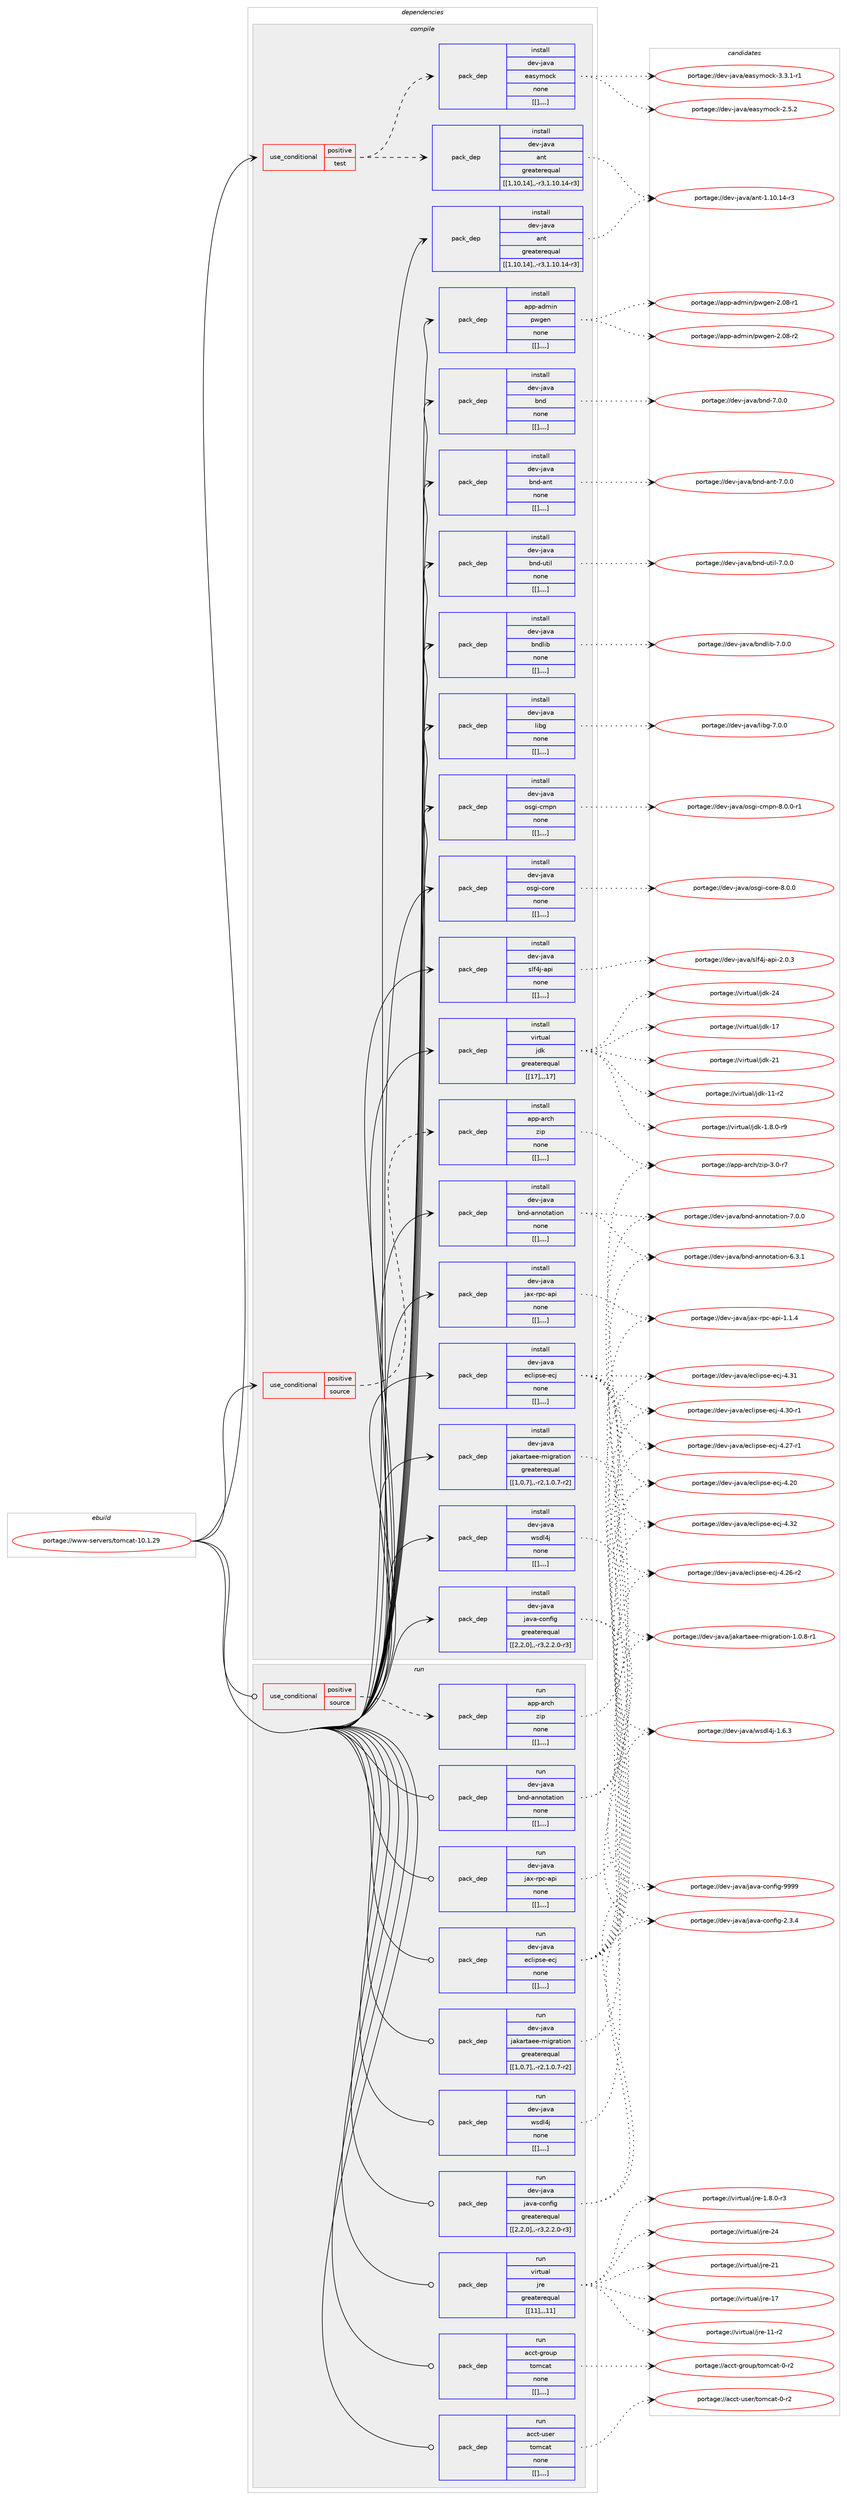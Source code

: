 digraph prolog {

# *************
# Graph options
# *************

newrank=true;
concentrate=true;
compound=true;
graph [rankdir=LR,fontname=Helvetica,fontsize=10,ranksep=1.5];#, ranksep=2.5, nodesep=0.2];
edge  [arrowhead=vee];
node  [fontname=Helvetica,fontsize=10];

# **********
# The ebuild
# **********

subgraph cluster_leftcol {
color=gray;
label=<<i>ebuild</i>>;
id [label="portage://www-servers/tomcat-10.1.29", color=red, width=4, href="../www-servers/tomcat-10.1.29.svg"];
}

# ****************
# The dependencies
# ****************

subgraph cluster_midcol {
color=gray;
label=<<i>dependencies</i>>;
subgraph cluster_compile {
fillcolor="#eeeeee";
style=filled;
label=<<i>compile</i>>;
subgraph cond125998 {
dependency473006 [label=<<TABLE BORDER="0" CELLBORDER="1" CELLSPACING="0" CELLPADDING="4"><TR><TD ROWSPAN="3" CELLPADDING="10">use_conditional</TD></TR><TR><TD>positive</TD></TR><TR><TD>source</TD></TR></TABLE>>, shape=none, color=red];
subgraph pack343502 {
dependency473007 [label=<<TABLE BORDER="0" CELLBORDER="1" CELLSPACING="0" CELLPADDING="4" WIDTH="220"><TR><TD ROWSPAN="6" CELLPADDING="30">pack_dep</TD></TR><TR><TD WIDTH="110">install</TD></TR><TR><TD>app-arch</TD></TR><TR><TD>zip</TD></TR><TR><TD>none</TD></TR><TR><TD>[[],,,,]</TD></TR></TABLE>>, shape=none, color=blue];
}
dependency473006:e -> dependency473007:w [weight=20,style="dashed",arrowhead="vee"];
}
id:e -> dependency473006:w [weight=20,style="solid",arrowhead="vee"];
subgraph cond125999 {
dependency473008 [label=<<TABLE BORDER="0" CELLBORDER="1" CELLSPACING="0" CELLPADDING="4"><TR><TD ROWSPAN="3" CELLPADDING="10">use_conditional</TD></TR><TR><TD>positive</TD></TR><TR><TD>test</TD></TR></TABLE>>, shape=none, color=red];
subgraph pack343503 {
dependency473009 [label=<<TABLE BORDER="0" CELLBORDER="1" CELLSPACING="0" CELLPADDING="4" WIDTH="220"><TR><TD ROWSPAN="6" CELLPADDING="30">pack_dep</TD></TR><TR><TD WIDTH="110">install</TD></TR><TR><TD>dev-java</TD></TR><TR><TD>ant</TD></TR><TR><TD>greaterequal</TD></TR><TR><TD>[[1,10,14],,-r3,1.10.14-r3]</TD></TR></TABLE>>, shape=none, color=blue];
}
dependency473008:e -> dependency473009:w [weight=20,style="dashed",arrowhead="vee"];
subgraph pack343504 {
dependency473010 [label=<<TABLE BORDER="0" CELLBORDER="1" CELLSPACING="0" CELLPADDING="4" WIDTH="220"><TR><TD ROWSPAN="6" CELLPADDING="30">pack_dep</TD></TR><TR><TD WIDTH="110">install</TD></TR><TR><TD>dev-java</TD></TR><TR><TD>easymock</TD></TR><TR><TD>none</TD></TR><TR><TD>[[],,,,]</TD></TR></TABLE>>, shape=none, color=blue];
}
dependency473008:e -> dependency473010:w [weight=20,style="dashed",arrowhead="vee"];
}
id:e -> dependency473008:w [weight=20,style="solid",arrowhead="vee"];
subgraph pack343505 {
dependency473011 [label=<<TABLE BORDER="0" CELLBORDER="1" CELLSPACING="0" CELLPADDING="4" WIDTH="220"><TR><TD ROWSPAN="6" CELLPADDING="30">pack_dep</TD></TR><TR><TD WIDTH="110">install</TD></TR><TR><TD>app-admin</TD></TR><TR><TD>pwgen</TD></TR><TR><TD>none</TD></TR><TR><TD>[[],,,,]</TD></TR></TABLE>>, shape=none, color=blue];
}
id:e -> dependency473011:w [weight=20,style="solid",arrowhead="vee"];
subgraph pack343506 {
dependency473012 [label=<<TABLE BORDER="0" CELLBORDER="1" CELLSPACING="0" CELLPADDING="4" WIDTH="220"><TR><TD ROWSPAN="6" CELLPADDING="30">pack_dep</TD></TR><TR><TD WIDTH="110">install</TD></TR><TR><TD>dev-java</TD></TR><TR><TD>ant</TD></TR><TR><TD>greaterequal</TD></TR><TR><TD>[[1,10,14],,-r3,1.10.14-r3]</TD></TR></TABLE>>, shape=none, color=blue];
}
id:e -> dependency473012:w [weight=20,style="solid",arrowhead="vee"];
subgraph pack343507 {
dependency473013 [label=<<TABLE BORDER="0" CELLBORDER="1" CELLSPACING="0" CELLPADDING="4" WIDTH="220"><TR><TD ROWSPAN="6" CELLPADDING="30">pack_dep</TD></TR><TR><TD WIDTH="110">install</TD></TR><TR><TD>dev-java</TD></TR><TR><TD>bnd</TD></TR><TR><TD>none</TD></TR><TR><TD>[[],,,,]</TD></TR></TABLE>>, shape=none, color=blue];
}
id:e -> dependency473013:w [weight=20,style="solid",arrowhead="vee"];
subgraph pack343508 {
dependency473014 [label=<<TABLE BORDER="0" CELLBORDER="1" CELLSPACING="0" CELLPADDING="4" WIDTH="220"><TR><TD ROWSPAN="6" CELLPADDING="30">pack_dep</TD></TR><TR><TD WIDTH="110">install</TD></TR><TR><TD>dev-java</TD></TR><TR><TD>bnd-annotation</TD></TR><TR><TD>none</TD></TR><TR><TD>[[],,,,]</TD></TR></TABLE>>, shape=none, color=blue];
}
id:e -> dependency473014:w [weight=20,style="solid",arrowhead="vee"];
subgraph pack343509 {
dependency473015 [label=<<TABLE BORDER="0" CELLBORDER="1" CELLSPACING="0" CELLPADDING="4" WIDTH="220"><TR><TD ROWSPAN="6" CELLPADDING="30">pack_dep</TD></TR><TR><TD WIDTH="110">install</TD></TR><TR><TD>dev-java</TD></TR><TR><TD>bnd-ant</TD></TR><TR><TD>none</TD></TR><TR><TD>[[],,,,]</TD></TR></TABLE>>, shape=none, color=blue];
}
id:e -> dependency473015:w [weight=20,style="solid",arrowhead="vee"];
subgraph pack343510 {
dependency473016 [label=<<TABLE BORDER="0" CELLBORDER="1" CELLSPACING="0" CELLPADDING="4" WIDTH="220"><TR><TD ROWSPAN="6" CELLPADDING="30">pack_dep</TD></TR><TR><TD WIDTH="110">install</TD></TR><TR><TD>dev-java</TD></TR><TR><TD>bnd-util</TD></TR><TR><TD>none</TD></TR><TR><TD>[[],,,,]</TD></TR></TABLE>>, shape=none, color=blue];
}
id:e -> dependency473016:w [weight=20,style="solid",arrowhead="vee"];
subgraph pack343511 {
dependency473017 [label=<<TABLE BORDER="0" CELLBORDER="1" CELLSPACING="0" CELLPADDING="4" WIDTH="220"><TR><TD ROWSPAN="6" CELLPADDING="30">pack_dep</TD></TR><TR><TD WIDTH="110">install</TD></TR><TR><TD>dev-java</TD></TR><TR><TD>bndlib</TD></TR><TR><TD>none</TD></TR><TR><TD>[[],,,,]</TD></TR></TABLE>>, shape=none, color=blue];
}
id:e -> dependency473017:w [weight=20,style="solid",arrowhead="vee"];
subgraph pack343512 {
dependency473018 [label=<<TABLE BORDER="0" CELLBORDER="1" CELLSPACING="0" CELLPADDING="4" WIDTH="220"><TR><TD ROWSPAN="6" CELLPADDING="30">pack_dep</TD></TR><TR><TD WIDTH="110">install</TD></TR><TR><TD>dev-java</TD></TR><TR><TD>eclipse-ecj</TD></TR><TR><TD>none</TD></TR><TR><TD>[[],,,,]</TD></TR></TABLE>>, shape=none, color=blue];
}
id:e -> dependency473018:w [weight=20,style="solid",arrowhead="vee"];
subgraph pack343513 {
dependency473019 [label=<<TABLE BORDER="0" CELLBORDER="1" CELLSPACING="0" CELLPADDING="4" WIDTH="220"><TR><TD ROWSPAN="6" CELLPADDING="30">pack_dep</TD></TR><TR><TD WIDTH="110">install</TD></TR><TR><TD>dev-java</TD></TR><TR><TD>jakartaee-migration</TD></TR><TR><TD>greaterequal</TD></TR><TR><TD>[[1,0,7],,-r2,1.0.7-r2]</TD></TR></TABLE>>, shape=none, color=blue];
}
id:e -> dependency473019:w [weight=20,style="solid",arrowhead="vee"];
subgraph pack343514 {
dependency473020 [label=<<TABLE BORDER="0" CELLBORDER="1" CELLSPACING="0" CELLPADDING="4" WIDTH="220"><TR><TD ROWSPAN="6" CELLPADDING="30">pack_dep</TD></TR><TR><TD WIDTH="110">install</TD></TR><TR><TD>dev-java</TD></TR><TR><TD>java-config</TD></TR><TR><TD>greaterequal</TD></TR><TR><TD>[[2,2,0],,-r3,2.2.0-r3]</TD></TR></TABLE>>, shape=none, color=blue];
}
id:e -> dependency473020:w [weight=20,style="solid",arrowhead="vee"];
subgraph pack343515 {
dependency473021 [label=<<TABLE BORDER="0" CELLBORDER="1" CELLSPACING="0" CELLPADDING="4" WIDTH="220"><TR><TD ROWSPAN="6" CELLPADDING="30">pack_dep</TD></TR><TR><TD WIDTH="110">install</TD></TR><TR><TD>dev-java</TD></TR><TR><TD>jax-rpc-api</TD></TR><TR><TD>none</TD></TR><TR><TD>[[],,,,]</TD></TR></TABLE>>, shape=none, color=blue];
}
id:e -> dependency473021:w [weight=20,style="solid",arrowhead="vee"];
subgraph pack343516 {
dependency473022 [label=<<TABLE BORDER="0" CELLBORDER="1" CELLSPACING="0" CELLPADDING="4" WIDTH="220"><TR><TD ROWSPAN="6" CELLPADDING="30">pack_dep</TD></TR><TR><TD WIDTH="110">install</TD></TR><TR><TD>dev-java</TD></TR><TR><TD>libg</TD></TR><TR><TD>none</TD></TR><TR><TD>[[],,,,]</TD></TR></TABLE>>, shape=none, color=blue];
}
id:e -> dependency473022:w [weight=20,style="solid",arrowhead="vee"];
subgraph pack343517 {
dependency473023 [label=<<TABLE BORDER="0" CELLBORDER="1" CELLSPACING="0" CELLPADDING="4" WIDTH="220"><TR><TD ROWSPAN="6" CELLPADDING="30">pack_dep</TD></TR><TR><TD WIDTH="110">install</TD></TR><TR><TD>dev-java</TD></TR><TR><TD>osgi-cmpn</TD></TR><TR><TD>none</TD></TR><TR><TD>[[],,,,]</TD></TR></TABLE>>, shape=none, color=blue];
}
id:e -> dependency473023:w [weight=20,style="solid",arrowhead="vee"];
subgraph pack343518 {
dependency473024 [label=<<TABLE BORDER="0" CELLBORDER="1" CELLSPACING="0" CELLPADDING="4" WIDTH="220"><TR><TD ROWSPAN="6" CELLPADDING="30">pack_dep</TD></TR><TR><TD WIDTH="110">install</TD></TR><TR><TD>dev-java</TD></TR><TR><TD>osgi-core</TD></TR><TR><TD>none</TD></TR><TR><TD>[[],,,,]</TD></TR></TABLE>>, shape=none, color=blue];
}
id:e -> dependency473024:w [weight=20,style="solid",arrowhead="vee"];
subgraph pack343519 {
dependency473025 [label=<<TABLE BORDER="0" CELLBORDER="1" CELLSPACING="0" CELLPADDING="4" WIDTH="220"><TR><TD ROWSPAN="6" CELLPADDING="30">pack_dep</TD></TR><TR><TD WIDTH="110">install</TD></TR><TR><TD>dev-java</TD></TR><TR><TD>slf4j-api</TD></TR><TR><TD>none</TD></TR><TR><TD>[[],,,,]</TD></TR></TABLE>>, shape=none, color=blue];
}
id:e -> dependency473025:w [weight=20,style="solid",arrowhead="vee"];
subgraph pack343520 {
dependency473026 [label=<<TABLE BORDER="0" CELLBORDER="1" CELLSPACING="0" CELLPADDING="4" WIDTH="220"><TR><TD ROWSPAN="6" CELLPADDING="30">pack_dep</TD></TR><TR><TD WIDTH="110">install</TD></TR><TR><TD>dev-java</TD></TR><TR><TD>wsdl4j</TD></TR><TR><TD>none</TD></TR><TR><TD>[[],,,,]</TD></TR></TABLE>>, shape=none, color=blue];
}
id:e -> dependency473026:w [weight=20,style="solid",arrowhead="vee"];
subgraph pack343521 {
dependency473027 [label=<<TABLE BORDER="0" CELLBORDER="1" CELLSPACING="0" CELLPADDING="4" WIDTH="220"><TR><TD ROWSPAN="6" CELLPADDING="30">pack_dep</TD></TR><TR><TD WIDTH="110">install</TD></TR><TR><TD>virtual</TD></TR><TR><TD>jdk</TD></TR><TR><TD>greaterequal</TD></TR><TR><TD>[[17],,,17]</TD></TR></TABLE>>, shape=none, color=blue];
}
id:e -> dependency473027:w [weight=20,style="solid",arrowhead="vee"];
}
subgraph cluster_compileandrun {
fillcolor="#eeeeee";
style=filled;
label=<<i>compile and run</i>>;
}
subgraph cluster_run {
fillcolor="#eeeeee";
style=filled;
label=<<i>run</i>>;
subgraph cond126000 {
dependency473028 [label=<<TABLE BORDER="0" CELLBORDER="1" CELLSPACING="0" CELLPADDING="4"><TR><TD ROWSPAN="3" CELLPADDING="10">use_conditional</TD></TR><TR><TD>positive</TD></TR><TR><TD>source</TD></TR></TABLE>>, shape=none, color=red];
subgraph pack343522 {
dependency473029 [label=<<TABLE BORDER="0" CELLBORDER="1" CELLSPACING="0" CELLPADDING="4" WIDTH="220"><TR><TD ROWSPAN="6" CELLPADDING="30">pack_dep</TD></TR><TR><TD WIDTH="110">run</TD></TR><TR><TD>app-arch</TD></TR><TR><TD>zip</TD></TR><TR><TD>none</TD></TR><TR><TD>[[],,,,]</TD></TR></TABLE>>, shape=none, color=blue];
}
dependency473028:e -> dependency473029:w [weight=20,style="dashed",arrowhead="vee"];
}
id:e -> dependency473028:w [weight=20,style="solid",arrowhead="odot"];
subgraph pack343523 {
dependency473030 [label=<<TABLE BORDER="0" CELLBORDER="1" CELLSPACING="0" CELLPADDING="4" WIDTH="220"><TR><TD ROWSPAN="6" CELLPADDING="30">pack_dep</TD></TR><TR><TD WIDTH="110">run</TD></TR><TR><TD>acct-group</TD></TR><TR><TD>tomcat</TD></TR><TR><TD>none</TD></TR><TR><TD>[[],,,,]</TD></TR></TABLE>>, shape=none, color=blue];
}
id:e -> dependency473030:w [weight=20,style="solid",arrowhead="odot"];
subgraph pack343524 {
dependency473031 [label=<<TABLE BORDER="0" CELLBORDER="1" CELLSPACING="0" CELLPADDING="4" WIDTH="220"><TR><TD ROWSPAN="6" CELLPADDING="30">pack_dep</TD></TR><TR><TD WIDTH="110">run</TD></TR><TR><TD>acct-user</TD></TR><TR><TD>tomcat</TD></TR><TR><TD>none</TD></TR><TR><TD>[[],,,,]</TD></TR></TABLE>>, shape=none, color=blue];
}
id:e -> dependency473031:w [weight=20,style="solid",arrowhead="odot"];
subgraph pack343525 {
dependency473032 [label=<<TABLE BORDER="0" CELLBORDER="1" CELLSPACING="0" CELLPADDING="4" WIDTH="220"><TR><TD ROWSPAN="6" CELLPADDING="30">pack_dep</TD></TR><TR><TD WIDTH="110">run</TD></TR><TR><TD>dev-java</TD></TR><TR><TD>bnd-annotation</TD></TR><TR><TD>none</TD></TR><TR><TD>[[],,,,]</TD></TR></TABLE>>, shape=none, color=blue];
}
id:e -> dependency473032:w [weight=20,style="solid",arrowhead="odot"];
subgraph pack343526 {
dependency473033 [label=<<TABLE BORDER="0" CELLBORDER="1" CELLSPACING="0" CELLPADDING="4" WIDTH="220"><TR><TD ROWSPAN="6" CELLPADDING="30">pack_dep</TD></TR><TR><TD WIDTH="110">run</TD></TR><TR><TD>dev-java</TD></TR><TR><TD>eclipse-ecj</TD></TR><TR><TD>none</TD></TR><TR><TD>[[],,,,]</TD></TR></TABLE>>, shape=none, color=blue];
}
id:e -> dependency473033:w [weight=20,style="solid",arrowhead="odot"];
subgraph pack343527 {
dependency473034 [label=<<TABLE BORDER="0" CELLBORDER="1" CELLSPACING="0" CELLPADDING="4" WIDTH="220"><TR><TD ROWSPAN="6" CELLPADDING="30">pack_dep</TD></TR><TR><TD WIDTH="110">run</TD></TR><TR><TD>dev-java</TD></TR><TR><TD>jakartaee-migration</TD></TR><TR><TD>greaterequal</TD></TR><TR><TD>[[1,0,7],,-r2,1.0.7-r2]</TD></TR></TABLE>>, shape=none, color=blue];
}
id:e -> dependency473034:w [weight=20,style="solid",arrowhead="odot"];
subgraph pack343528 {
dependency473035 [label=<<TABLE BORDER="0" CELLBORDER="1" CELLSPACING="0" CELLPADDING="4" WIDTH="220"><TR><TD ROWSPAN="6" CELLPADDING="30">pack_dep</TD></TR><TR><TD WIDTH="110">run</TD></TR><TR><TD>dev-java</TD></TR><TR><TD>java-config</TD></TR><TR><TD>greaterequal</TD></TR><TR><TD>[[2,2,0],,-r3,2.2.0-r3]</TD></TR></TABLE>>, shape=none, color=blue];
}
id:e -> dependency473035:w [weight=20,style="solid",arrowhead="odot"];
subgraph pack343529 {
dependency473036 [label=<<TABLE BORDER="0" CELLBORDER="1" CELLSPACING="0" CELLPADDING="4" WIDTH="220"><TR><TD ROWSPAN="6" CELLPADDING="30">pack_dep</TD></TR><TR><TD WIDTH="110">run</TD></TR><TR><TD>dev-java</TD></TR><TR><TD>jax-rpc-api</TD></TR><TR><TD>none</TD></TR><TR><TD>[[],,,,]</TD></TR></TABLE>>, shape=none, color=blue];
}
id:e -> dependency473036:w [weight=20,style="solid",arrowhead="odot"];
subgraph pack343530 {
dependency473037 [label=<<TABLE BORDER="0" CELLBORDER="1" CELLSPACING="0" CELLPADDING="4" WIDTH="220"><TR><TD ROWSPAN="6" CELLPADDING="30">pack_dep</TD></TR><TR><TD WIDTH="110">run</TD></TR><TR><TD>dev-java</TD></TR><TR><TD>wsdl4j</TD></TR><TR><TD>none</TD></TR><TR><TD>[[],,,,]</TD></TR></TABLE>>, shape=none, color=blue];
}
id:e -> dependency473037:w [weight=20,style="solid",arrowhead="odot"];
subgraph pack343531 {
dependency473038 [label=<<TABLE BORDER="0" CELLBORDER="1" CELLSPACING="0" CELLPADDING="4" WIDTH="220"><TR><TD ROWSPAN="6" CELLPADDING="30">pack_dep</TD></TR><TR><TD WIDTH="110">run</TD></TR><TR><TD>virtual</TD></TR><TR><TD>jre</TD></TR><TR><TD>greaterequal</TD></TR><TR><TD>[[11],,,11]</TD></TR></TABLE>>, shape=none, color=blue];
}
id:e -> dependency473038:w [weight=20,style="solid",arrowhead="odot"];
}
}

# **************
# The candidates
# **************

subgraph cluster_choices {
rank=same;
color=gray;
label=<<i>candidates</i>>;

subgraph choice343502 {
color=black;
nodesep=1;
choice9711211245971149910447122105112455146484511455 [label="portage://app-arch/zip-3.0-r7", color=red, width=4,href="../app-arch/zip-3.0-r7.svg"];
dependency473007:e -> choice9711211245971149910447122105112455146484511455:w [style=dotted,weight="100"];
}
subgraph choice343503 {
color=black;
nodesep=1;
choice100101118451069711897479711011645494649484649524511451 [label="portage://dev-java/ant-1.10.14-r3", color=red, width=4,href="../dev-java/ant-1.10.14-r3.svg"];
dependency473009:e -> choice100101118451069711897479711011645494649484649524511451:w [style=dotted,weight="100"];
}
subgraph choice343504 {
color=black;
nodesep=1;
choice1001011184510697118974710197115121109111991074551465146494511449 [label="portage://dev-java/easymock-3.3.1-r1", color=red, width=4,href="../dev-java/easymock-3.3.1-r1.svg"];
choice100101118451069711897471019711512110911199107455046534650 [label="portage://dev-java/easymock-2.5.2", color=red, width=4,href="../dev-java/easymock-2.5.2.svg"];
dependency473010:e -> choice1001011184510697118974710197115121109111991074551465146494511449:w [style=dotted,weight="100"];
dependency473010:e -> choice100101118451069711897471019711512110911199107455046534650:w [style=dotted,weight="100"];
}
subgraph choice343505 {
color=black;
nodesep=1;
choice9711211245971001091051104711211910310111045504648564511450 [label="portage://app-admin/pwgen-2.08-r2", color=red, width=4,href="../app-admin/pwgen-2.08-r2.svg"];
choice9711211245971001091051104711211910310111045504648564511449 [label="portage://app-admin/pwgen-2.08-r1", color=red, width=4,href="../app-admin/pwgen-2.08-r1.svg"];
dependency473011:e -> choice9711211245971001091051104711211910310111045504648564511450:w [style=dotted,weight="100"];
dependency473011:e -> choice9711211245971001091051104711211910310111045504648564511449:w [style=dotted,weight="100"];
}
subgraph choice343506 {
color=black;
nodesep=1;
choice100101118451069711897479711011645494649484649524511451 [label="portage://dev-java/ant-1.10.14-r3", color=red, width=4,href="../dev-java/ant-1.10.14-r3.svg"];
dependency473012:e -> choice100101118451069711897479711011645494649484649524511451:w [style=dotted,weight="100"];
}
subgraph choice343507 {
color=black;
nodesep=1;
choice1001011184510697118974798110100455546484648 [label="portage://dev-java/bnd-7.0.0", color=red, width=4,href="../dev-java/bnd-7.0.0.svg"];
dependency473013:e -> choice1001011184510697118974798110100455546484648:w [style=dotted,weight="100"];
}
subgraph choice343508 {
color=black;
nodesep=1;
choice1001011184510697118974798110100459711011011111697116105111110455546484648 [label="portage://dev-java/bnd-annotation-7.0.0", color=red, width=4,href="../dev-java/bnd-annotation-7.0.0.svg"];
choice1001011184510697118974798110100459711011011111697116105111110455446514649 [label="portage://dev-java/bnd-annotation-6.3.1", color=red, width=4,href="../dev-java/bnd-annotation-6.3.1.svg"];
dependency473014:e -> choice1001011184510697118974798110100459711011011111697116105111110455546484648:w [style=dotted,weight="100"];
dependency473014:e -> choice1001011184510697118974798110100459711011011111697116105111110455446514649:w [style=dotted,weight="100"];
}
subgraph choice343509 {
color=black;
nodesep=1;
choice10010111845106971189747981101004597110116455546484648 [label="portage://dev-java/bnd-ant-7.0.0", color=red, width=4,href="../dev-java/bnd-ant-7.0.0.svg"];
dependency473015:e -> choice10010111845106971189747981101004597110116455546484648:w [style=dotted,weight="100"];
}
subgraph choice343510 {
color=black;
nodesep=1;
choice100101118451069711897479811010045117116105108455546484648 [label="portage://dev-java/bnd-util-7.0.0", color=red, width=4,href="../dev-java/bnd-util-7.0.0.svg"];
dependency473016:e -> choice100101118451069711897479811010045117116105108455546484648:w [style=dotted,weight="100"];
}
subgraph choice343511 {
color=black;
nodesep=1;
choice100101118451069711897479811010010810598455546484648 [label="portage://dev-java/bndlib-7.0.0", color=red, width=4,href="../dev-java/bndlib-7.0.0.svg"];
dependency473017:e -> choice100101118451069711897479811010010810598455546484648:w [style=dotted,weight="100"];
}
subgraph choice343512 {
color=black;
nodesep=1;
choice100101118451069711897471019910810511211510145101991064552465150 [label="portage://dev-java/eclipse-ecj-4.32", color=red, width=4,href="../dev-java/eclipse-ecj-4.32.svg"];
choice100101118451069711897471019910810511211510145101991064552465149 [label="portage://dev-java/eclipse-ecj-4.31", color=red, width=4,href="../dev-java/eclipse-ecj-4.31.svg"];
choice1001011184510697118974710199108105112115101451019910645524651484511449 [label="portage://dev-java/eclipse-ecj-4.30-r1", color=red, width=4,href="../dev-java/eclipse-ecj-4.30-r1.svg"];
choice1001011184510697118974710199108105112115101451019910645524650554511449 [label="portage://dev-java/eclipse-ecj-4.27-r1", color=red, width=4,href="../dev-java/eclipse-ecj-4.27-r1.svg"];
choice1001011184510697118974710199108105112115101451019910645524650544511450 [label="portage://dev-java/eclipse-ecj-4.26-r2", color=red, width=4,href="../dev-java/eclipse-ecj-4.26-r2.svg"];
choice100101118451069711897471019910810511211510145101991064552465048 [label="portage://dev-java/eclipse-ecj-4.20", color=red, width=4,href="../dev-java/eclipse-ecj-4.20.svg"];
dependency473018:e -> choice100101118451069711897471019910810511211510145101991064552465150:w [style=dotted,weight="100"];
dependency473018:e -> choice100101118451069711897471019910810511211510145101991064552465149:w [style=dotted,weight="100"];
dependency473018:e -> choice1001011184510697118974710199108105112115101451019910645524651484511449:w [style=dotted,weight="100"];
dependency473018:e -> choice1001011184510697118974710199108105112115101451019910645524650554511449:w [style=dotted,weight="100"];
dependency473018:e -> choice1001011184510697118974710199108105112115101451019910645524650544511450:w [style=dotted,weight="100"];
dependency473018:e -> choice100101118451069711897471019910810511211510145101991064552465048:w [style=dotted,weight="100"];
}
subgraph choice343513 {
color=black;
nodesep=1;
choice1001011184510697118974710697107971141169710110145109105103114971161051111104549464846564511449 [label="portage://dev-java/jakartaee-migration-1.0.8-r1", color=red, width=4,href="../dev-java/jakartaee-migration-1.0.8-r1.svg"];
dependency473019:e -> choice1001011184510697118974710697107971141169710110145109105103114971161051111104549464846564511449:w [style=dotted,weight="100"];
}
subgraph choice343514 {
color=black;
nodesep=1;
choice10010111845106971189747106971189745991111101021051034557575757 [label="portage://dev-java/java-config-9999", color=red, width=4,href="../dev-java/java-config-9999.svg"];
choice1001011184510697118974710697118974599111110102105103455046514652 [label="portage://dev-java/java-config-2.3.4", color=red, width=4,href="../dev-java/java-config-2.3.4.svg"];
dependency473020:e -> choice10010111845106971189747106971189745991111101021051034557575757:w [style=dotted,weight="100"];
dependency473020:e -> choice1001011184510697118974710697118974599111110102105103455046514652:w [style=dotted,weight="100"];
}
subgraph choice343515 {
color=black;
nodesep=1;
choice100101118451069711897471069712045114112994597112105454946494652 [label="portage://dev-java/jax-rpc-api-1.1.4", color=red, width=4,href="../dev-java/jax-rpc-api-1.1.4.svg"];
dependency473021:e -> choice100101118451069711897471069712045114112994597112105454946494652:w [style=dotted,weight="100"];
}
subgraph choice343516 {
color=black;
nodesep=1;
choice1001011184510697118974710810598103455546484648 [label="portage://dev-java/libg-7.0.0", color=red, width=4,href="../dev-java/libg-7.0.0.svg"];
dependency473022:e -> choice1001011184510697118974710810598103455546484648:w [style=dotted,weight="100"];
}
subgraph choice343517 {
color=black;
nodesep=1;
choice1001011184510697118974711111510310545991091121104556464846484511449 [label="portage://dev-java/osgi-cmpn-8.0.0-r1", color=red, width=4,href="../dev-java/osgi-cmpn-8.0.0-r1.svg"];
dependency473023:e -> choice1001011184510697118974711111510310545991091121104556464846484511449:w [style=dotted,weight="100"];
}
subgraph choice343518 {
color=black;
nodesep=1;
choice100101118451069711897471111151031054599111114101455646484648 [label="portage://dev-java/osgi-core-8.0.0", color=red, width=4,href="../dev-java/osgi-core-8.0.0.svg"];
dependency473024:e -> choice100101118451069711897471111151031054599111114101455646484648:w [style=dotted,weight="100"];
}
subgraph choice343519 {
color=black;
nodesep=1;
choice10010111845106971189747115108102521064597112105455046484651 [label="portage://dev-java/slf4j-api-2.0.3", color=red, width=4,href="../dev-java/slf4j-api-2.0.3.svg"];
dependency473025:e -> choice10010111845106971189747115108102521064597112105455046484651:w [style=dotted,weight="100"];
}
subgraph choice343520 {
color=black;
nodesep=1;
choice1001011184510697118974711911510010852106454946544651 [label="portage://dev-java/wsdl4j-1.6.3", color=red, width=4,href="../dev-java/wsdl4j-1.6.3.svg"];
dependency473026:e -> choice1001011184510697118974711911510010852106454946544651:w [style=dotted,weight="100"];
}
subgraph choice343521 {
color=black;
nodesep=1;
choice1181051141161179710847106100107455052 [label="portage://virtual/jdk-24", color=red, width=4,href="../virtual/jdk-24.svg"];
choice1181051141161179710847106100107455049 [label="portage://virtual/jdk-21", color=red, width=4,href="../virtual/jdk-21.svg"];
choice1181051141161179710847106100107454955 [label="portage://virtual/jdk-17", color=red, width=4,href="../virtual/jdk-17.svg"];
choice11810511411611797108471061001074549494511450 [label="portage://virtual/jdk-11-r2", color=red, width=4,href="../virtual/jdk-11-r2.svg"];
choice11810511411611797108471061001074549465646484511457 [label="portage://virtual/jdk-1.8.0-r9", color=red, width=4,href="../virtual/jdk-1.8.0-r9.svg"];
dependency473027:e -> choice1181051141161179710847106100107455052:w [style=dotted,weight="100"];
dependency473027:e -> choice1181051141161179710847106100107455049:w [style=dotted,weight="100"];
dependency473027:e -> choice1181051141161179710847106100107454955:w [style=dotted,weight="100"];
dependency473027:e -> choice11810511411611797108471061001074549494511450:w [style=dotted,weight="100"];
dependency473027:e -> choice11810511411611797108471061001074549465646484511457:w [style=dotted,weight="100"];
}
subgraph choice343522 {
color=black;
nodesep=1;
choice9711211245971149910447122105112455146484511455 [label="portage://app-arch/zip-3.0-r7", color=red, width=4,href="../app-arch/zip-3.0-r7.svg"];
dependency473029:e -> choice9711211245971149910447122105112455146484511455:w [style=dotted,weight="100"];
}
subgraph choice343523 {
color=black;
nodesep=1;
choice9799991164510311411111711247116111109999711645484511450 [label="portage://acct-group/tomcat-0-r2", color=red, width=4,href="../acct-group/tomcat-0-r2.svg"];
dependency473030:e -> choice9799991164510311411111711247116111109999711645484511450:w [style=dotted,weight="100"];
}
subgraph choice343524 {
color=black;
nodesep=1;
choice9799991164511711510111447116111109999711645484511450 [label="portage://acct-user/tomcat-0-r2", color=red, width=4,href="../acct-user/tomcat-0-r2.svg"];
dependency473031:e -> choice9799991164511711510111447116111109999711645484511450:w [style=dotted,weight="100"];
}
subgraph choice343525 {
color=black;
nodesep=1;
choice1001011184510697118974798110100459711011011111697116105111110455546484648 [label="portage://dev-java/bnd-annotation-7.0.0", color=red, width=4,href="../dev-java/bnd-annotation-7.0.0.svg"];
choice1001011184510697118974798110100459711011011111697116105111110455446514649 [label="portage://dev-java/bnd-annotation-6.3.1", color=red, width=4,href="../dev-java/bnd-annotation-6.3.1.svg"];
dependency473032:e -> choice1001011184510697118974798110100459711011011111697116105111110455546484648:w [style=dotted,weight="100"];
dependency473032:e -> choice1001011184510697118974798110100459711011011111697116105111110455446514649:w [style=dotted,weight="100"];
}
subgraph choice343526 {
color=black;
nodesep=1;
choice100101118451069711897471019910810511211510145101991064552465150 [label="portage://dev-java/eclipse-ecj-4.32", color=red, width=4,href="../dev-java/eclipse-ecj-4.32.svg"];
choice100101118451069711897471019910810511211510145101991064552465149 [label="portage://dev-java/eclipse-ecj-4.31", color=red, width=4,href="../dev-java/eclipse-ecj-4.31.svg"];
choice1001011184510697118974710199108105112115101451019910645524651484511449 [label="portage://dev-java/eclipse-ecj-4.30-r1", color=red, width=4,href="../dev-java/eclipse-ecj-4.30-r1.svg"];
choice1001011184510697118974710199108105112115101451019910645524650554511449 [label="portage://dev-java/eclipse-ecj-4.27-r1", color=red, width=4,href="../dev-java/eclipse-ecj-4.27-r1.svg"];
choice1001011184510697118974710199108105112115101451019910645524650544511450 [label="portage://dev-java/eclipse-ecj-4.26-r2", color=red, width=4,href="../dev-java/eclipse-ecj-4.26-r2.svg"];
choice100101118451069711897471019910810511211510145101991064552465048 [label="portage://dev-java/eclipse-ecj-4.20", color=red, width=4,href="../dev-java/eclipse-ecj-4.20.svg"];
dependency473033:e -> choice100101118451069711897471019910810511211510145101991064552465150:w [style=dotted,weight="100"];
dependency473033:e -> choice100101118451069711897471019910810511211510145101991064552465149:w [style=dotted,weight="100"];
dependency473033:e -> choice1001011184510697118974710199108105112115101451019910645524651484511449:w [style=dotted,weight="100"];
dependency473033:e -> choice1001011184510697118974710199108105112115101451019910645524650554511449:w [style=dotted,weight="100"];
dependency473033:e -> choice1001011184510697118974710199108105112115101451019910645524650544511450:w [style=dotted,weight="100"];
dependency473033:e -> choice100101118451069711897471019910810511211510145101991064552465048:w [style=dotted,weight="100"];
}
subgraph choice343527 {
color=black;
nodesep=1;
choice1001011184510697118974710697107971141169710110145109105103114971161051111104549464846564511449 [label="portage://dev-java/jakartaee-migration-1.0.8-r1", color=red, width=4,href="../dev-java/jakartaee-migration-1.0.8-r1.svg"];
dependency473034:e -> choice1001011184510697118974710697107971141169710110145109105103114971161051111104549464846564511449:w [style=dotted,weight="100"];
}
subgraph choice343528 {
color=black;
nodesep=1;
choice10010111845106971189747106971189745991111101021051034557575757 [label="portage://dev-java/java-config-9999", color=red, width=4,href="../dev-java/java-config-9999.svg"];
choice1001011184510697118974710697118974599111110102105103455046514652 [label="portage://dev-java/java-config-2.3.4", color=red, width=4,href="../dev-java/java-config-2.3.4.svg"];
dependency473035:e -> choice10010111845106971189747106971189745991111101021051034557575757:w [style=dotted,weight="100"];
dependency473035:e -> choice1001011184510697118974710697118974599111110102105103455046514652:w [style=dotted,weight="100"];
}
subgraph choice343529 {
color=black;
nodesep=1;
choice100101118451069711897471069712045114112994597112105454946494652 [label="portage://dev-java/jax-rpc-api-1.1.4", color=red, width=4,href="../dev-java/jax-rpc-api-1.1.4.svg"];
dependency473036:e -> choice100101118451069711897471069712045114112994597112105454946494652:w [style=dotted,weight="100"];
}
subgraph choice343530 {
color=black;
nodesep=1;
choice1001011184510697118974711911510010852106454946544651 [label="portage://dev-java/wsdl4j-1.6.3", color=red, width=4,href="../dev-java/wsdl4j-1.6.3.svg"];
dependency473037:e -> choice1001011184510697118974711911510010852106454946544651:w [style=dotted,weight="100"];
}
subgraph choice343531 {
color=black;
nodesep=1;
choice1181051141161179710847106114101455052 [label="portage://virtual/jre-24", color=red, width=4,href="../virtual/jre-24.svg"];
choice1181051141161179710847106114101455049 [label="portage://virtual/jre-21", color=red, width=4,href="../virtual/jre-21.svg"];
choice1181051141161179710847106114101454955 [label="portage://virtual/jre-17", color=red, width=4,href="../virtual/jre-17.svg"];
choice11810511411611797108471061141014549494511450 [label="portage://virtual/jre-11-r2", color=red, width=4,href="../virtual/jre-11-r2.svg"];
choice11810511411611797108471061141014549465646484511451 [label="portage://virtual/jre-1.8.0-r3", color=red, width=4,href="../virtual/jre-1.8.0-r3.svg"];
dependency473038:e -> choice1181051141161179710847106114101455052:w [style=dotted,weight="100"];
dependency473038:e -> choice1181051141161179710847106114101455049:w [style=dotted,weight="100"];
dependency473038:e -> choice1181051141161179710847106114101454955:w [style=dotted,weight="100"];
dependency473038:e -> choice11810511411611797108471061141014549494511450:w [style=dotted,weight="100"];
dependency473038:e -> choice11810511411611797108471061141014549465646484511451:w [style=dotted,weight="100"];
}
}

}
